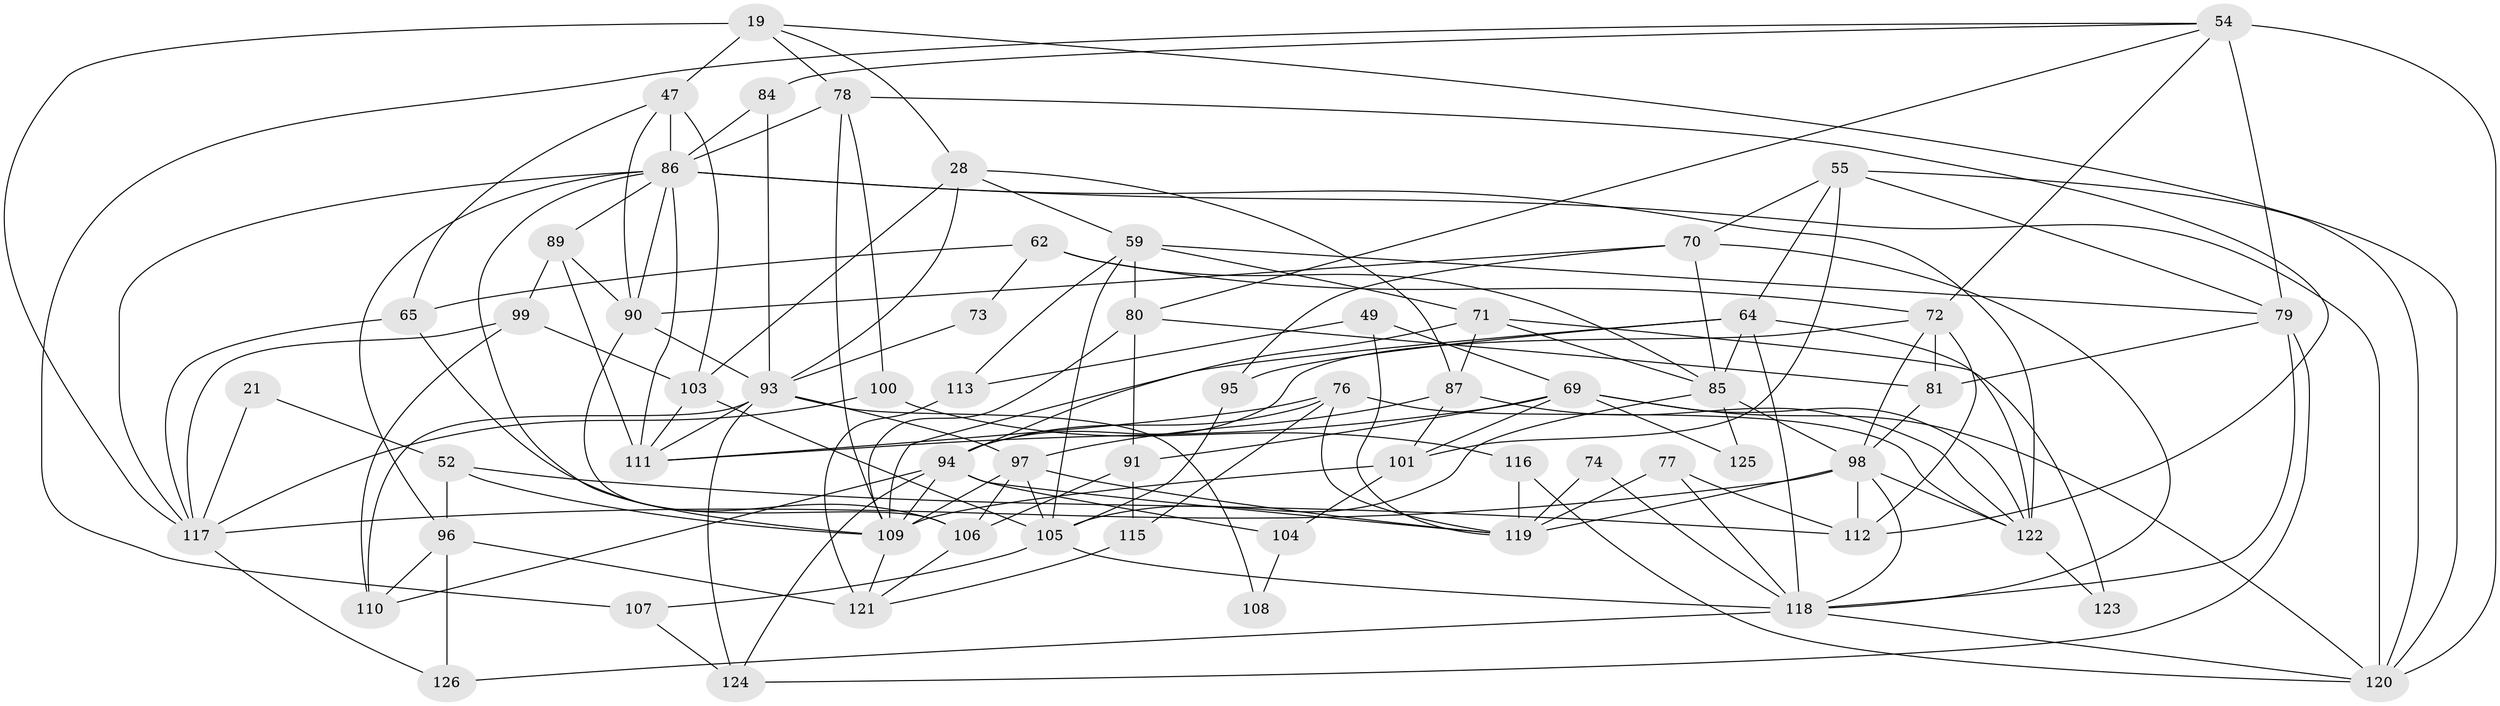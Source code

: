 // original degree distribution, {3: 0.35714285714285715, 5: 0.20634920634920634, 4: 0.20634920634920634, 2: 0.09523809523809523, 6: 0.09523809523809523, 9: 0.007936507936507936, 8: 0.015873015873015872, 7: 0.015873015873015872}
// Generated by graph-tools (version 1.1) at 2025/49/03/09/25 04:49:06]
// undirected, 63 vertices, 157 edges
graph export_dot {
graph [start="1"]
  node [color=gray90,style=filled];
  19 [super="+9"];
  21;
  28;
  47;
  49;
  52;
  54 [super="+24"];
  55 [super="+42"];
  59 [super="+18"];
  62;
  64 [super="+30"];
  65;
  69 [super="+27"];
  70 [super="+4"];
  71;
  72 [super="+11"];
  73;
  74;
  76;
  77 [super="+35"];
  78;
  79 [super="+31+40"];
  80 [super="+34+66"];
  81 [super="+60+67"];
  84;
  85 [super="+22"];
  86 [super="+36+1+61"];
  87 [super="+44"];
  89 [super="+46"];
  90 [super="+56"];
  91;
  93 [super="+63+20"];
  94 [super="+82"];
  95;
  96 [super="+7"];
  97 [super="+14+29"];
  98 [super="+39"];
  99;
  100;
  101;
  103 [super="+57"];
  104;
  105 [super="+6+102"];
  106;
  107;
  108;
  109 [super="+37+48"];
  110;
  111 [super="+51"];
  112 [super="+88"];
  113;
  115;
  116;
  117 [super="+13+41"];
  118 [super="+25+45+114"];
  119 [super="+43+83"];
  120 [super="+68"];
  121 [super="+10+23"];
  122 [super="+92+75"];
  123;
  124;
  125;
  126;
  19 -- 120;
  19 -- 47 [weight=2];
  19 -- 28;
  19 -- 78;
  19 -- 117;
  21 -- 52;
  21 -- 117;
  28 -- 93;
  28 -- 103;
  28 -- 59;
  28 -- 87;
  47 -- 65;
  47 -- 90 [weight=2];
  47 -- 103;
  47 -- 86 [weight=2];
  49 -- 113;
  49 -- 69;
  49 -- 119;
  52 -- 96;
  52 -- 109;
  52 -- 112;
  54 -- 120 [weight=2];
  54 -- 84;
  54 -- 72 [weight=2];
  54 -- 107;
  54 -- 80;
  54 -- 79;
  55 -- 64;
  55 -- 101 [weight=2];
  55 -- 79;
  55 -- 70;
  55 -- 120;
  59 -- 79;
  59 -- 71;
  59 -- 80 [weight=2];
  59 -- 113;
  59 -- 105;
  62 -- 85;
  62 -- 65;
  62 -- 73;
  62 -- 72;
  64 -- 95;
  64 -- 85;
  64 -- 118;
  64 -- 109 [weight=2];
  64 -- 122;
  65 -- 106;
  65 -- 117;
  69 -- 91;
  69 -- 122 [weight=2];
  69 -- 125;
  69 -- 101;
  69 -- 120;
  69 -- 111;
  70 -- 90;
  70 -- 95;
  70 -- 85;
  70 -- 118;
  71 -- 123;
  71 -- 94;
  71 -- 87;
  71 -- 85;
  72 -- 94;
  72 -- 81;
  72 -- 98;
  72 -- 112;
  73 -- 93;
  74 -- 118;
  74 -- 119 [weight=2];
  76 -- 111;
  76 -- 115;
  76 -- 122 [weight=2];
  76 -- 94;
  76 -- 119;
  77 -- 112;
  77 -- 118;
  77 -- 119;
  78 -- 100;
  78 -- 109;
  78 -- 86;
  78 -- 112;
  79 -- 81 [weight=2];
  79 -- 124;
  79 -- 118;
  80 -- 91;
  80 -- 109;
  80 -- 81;
  81 -- 98;
  84 -- 93;
  84 -- 86;
  85 -- 98 [weight=2];
  85 -- 105;
  85 -- 125;
  86 -- 89 [weight=2];
  86 -- 90;
  86 -- 117 [weight=2];
  86 -- 120 [weight=2];
  86 -- 109;
  86 -- 96;
  86 -- 111;
  86 -- 122 [weight=2];
  87 -- 97 [weight=2];
  87 -- 101;
  87 -- 122;
  89 -- 99;
  89 -- 90 [weight=2];
  89 -- 111;
  90 -- 106;
  90 -- 93;
  91 -- 106;
  91 -- 115;
  93 -- 110;
  93 -- 124;
  93 -- 97 [weight=2];
  93 -- 108;
  93 -- 111;
  94 -- 104;
  94 -- 110;
  94 -- 124;
  94 -- 119;
  94 -- 109 [weight=2];
  95 -- 105;
  96 -- 126;
  96 -- 121 [weight=2];
  96 -- 110;
  97 -- 109 [weight=2];
  97 -- 105 [weight=2];
  97 -- 106;
  97 -- 119 [weight=2];
  98 -- 122;
  98 -- 112;
  98 -- 119 [weight=2];
  98 -- 117;
  98 -- 118 [weight=2];
  99 -- 103;
  99 -- 110;
  99 -- 117;
  100 -- 116;
  100 -- 117;
  101 -- 104;
  101 -- 109;
  103 -- 111 [weight=2];
  103 -- 105 [weight=2];
  104 -- 108;
  105 -- 107;
  105 -- 118 [weight=2];
  106 -- 121;
  107 -- 124;
  109 -- 121;
  113 -- 121;
  115 -- 121;
  116 -- 120;
  116 -- 119;
  117 -- 126;
  118 -- 120;
  118 -- 126;
  122 -- 123;
}
